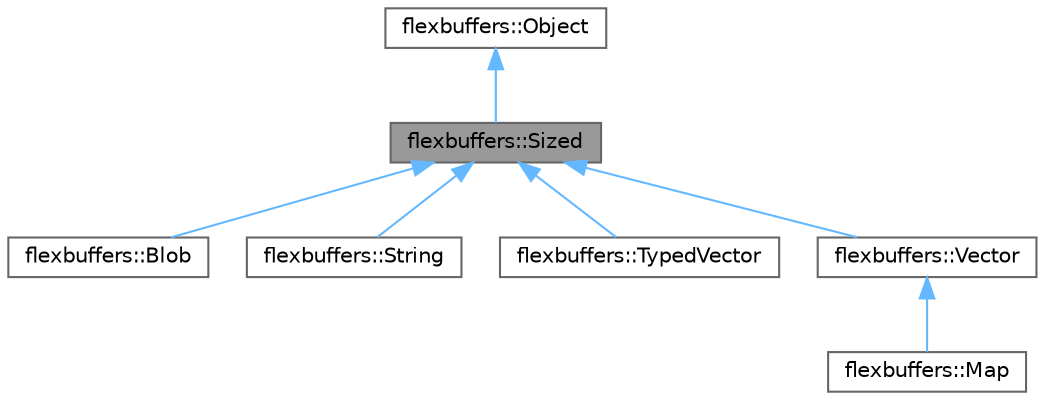 digraph "flexbuffers::Sized"
{
 // LATEX_PDF_SIZE
  bgcolor="transparent";
  edge [fontname=Helvetica,fontsize=10,labelfontname=Helvetica,labelfontsize=10];
  node [fontname=Helvetica,fontsize=10,shape=box,height=0.2,width=0.4];
  Node1 [id="Node000001",label="flexbuffers::Sized",height=0.2,width=0.4,color="gray40", fillcolor="grey60", style="filled", fontcolor="black",tooltip=" "];
  Node2 -> Node1 [id="edge7_Node000001_Node000002",dir="back",color="steelblue1",style="solid",tooltip=" "];
  Node2 [id="Node000002",label="flexbuffers::Object",height=0.2,width=0.4,color="gray40", fillcolor="white", style="filled",URL="$classflexbuffers_1_1Object.html",tooltip=" "];
  Node1 -> Node3 [id="edge8_Node000001_Node000003",dir="back",color="steelblue1",style="solid",tooltip=" "];
  Node3 [id="Node000003",label="flexbuffers::Blob",height=0.2,width=0.4,color="gray40", fillcolor="white", style="filled",URL="$classflexbuffers_1_1Blob.html",tooltip=" "];
  Node1 -> Node4 [id="edge9_Node000001_Node000004",dir="back",color="steelblue1",style="solid",tooltip=" "];
  Node4 [id="Node000004",label="flexbuffers::String",height=0.2,width=0.4,color="gray40", fillcolor="white", style="filled",URL="$classflexbuffers_1_1String.html",tooltip=" "];
  Node1 -> Node5 [id="edge10_Node000001_Node000005",dir="back",color="steelblue1",style="solid",tooltip=" "];
  Node5 [id="Node000005",label="flexbuffers::TypedVector",height=0.2,width=0.4,color="gray40", fillcolor="white", style="filled",URL="$classflexbuffers_1_1TypedVector.html",tooltip=" "];
  Node1 -> Node6 [id="edge11_Node000001_Node000006",dir="back",color="steelblue1",style="solid",tooltip=" "];
  Node6 [id="Node000006",label="flexbuffers::Vector",height=0.2,width=0.4,color="gray40", fillcolor="white", style="filled",URL="$classflexbuffers_1_1Vector.html",tooltip=" "];
  Node6 -> Node7 [id="edge12_Node000006_Node000007",dir="back",color="steelblue1",style="solid",tooltip=" "];
  Node7 [id="Node000007",label="flexbuffers::Map",height=0.2,width=0.4,color="gray40", fillcolor="white", style="filled",URL="$classflexbuffers_1_1Map.html",tooltip=" "];
}
